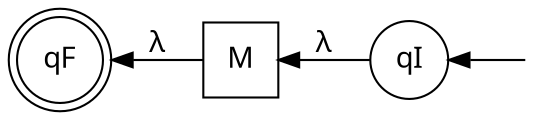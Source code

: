 digraph ej04c {
	dpi=300
    rankdir=RL
	fontname="Ubuntu Mono"
	node [fontname="Ubuntu Mono", width=0.5]
	edge [fontname="Ubuntu Mono"]
	node [shape=doublecircle]; qF
	node [shape=circle]
	M [shape=square]
	start [label="", shape=none, width=0, height=0]
	start -> qI
	qI -> M [label="λ"]
	M -> qF [label="λ"]
}
